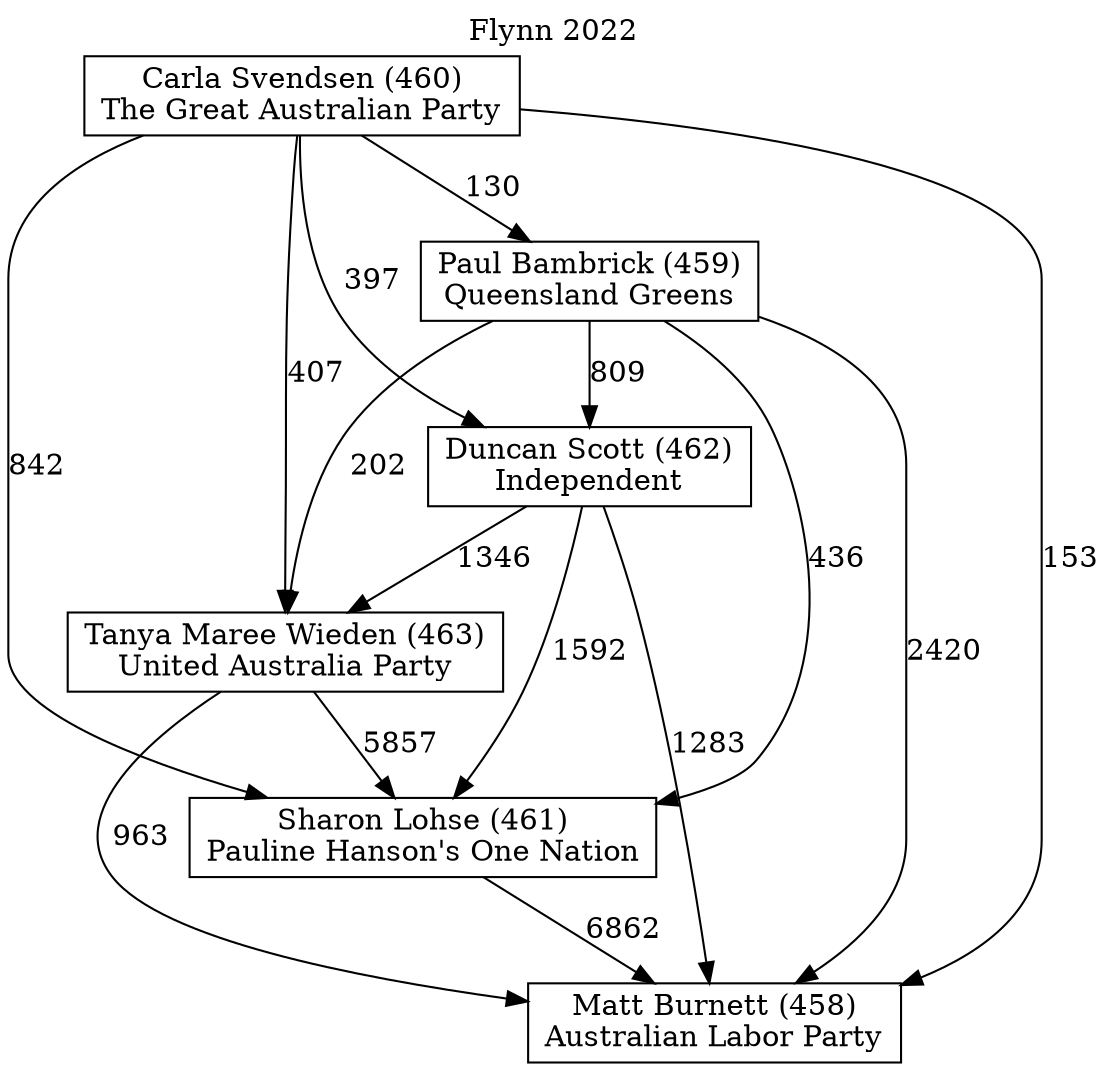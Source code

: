 // House preference flow
digraph "Matt Burnett (458)_Flynn_2022" {
	graph [label="Flynn 2022" labelloc=t mclimit=10]
	node [shape=box]
	"Paul Bambrick (459)" [label="Paul Bambrick (459)
Queensland Greens"]
	"Carla Svendsen (460)" [label="Carla Svendsen (460)
The Great Australian Party"]
	"Matt Burnett (458)" [label="Matt Burnett (458)
Australian Labor Party"]
	"Duncan Scott (462)" [label="Duncan Scott (462)
Independent"]
	"Sharon Lohse (461)" [label="Sharon Lohse (461)
Pauline Hanson's One Nation"]
	"Tanya Maree Wieden (463)" [label="Tanya Maree Wieden (463)
United Australia Party"]
	"Sharon Lohse (461)" -> "Matt Burnett (458)" [label=6862]
	"Paul Bambrick (459)" -> "Sharon Lohse (461)" [label=436]
	"Carla Svendsen (460)" -> "Paul Bambrick (459)" [label=130]
	"Carla Svendsen (460)" -> "Sharon Lohse (461)" [label=842]
	"Carla Svendsen (460)" -> "Matt Burnett (458)" [label=153]
	"Carla Svendsen (460)" -> "Duncan Scott (462)" [label=397]
	"Paul Bambrick (459)" -> "Matt Burnett (458)" [label=2420]
	"Duncan Scott (462)" -> "Tanya Maree Wieden (463)" [label=1346]
	"Paul Bambrick (459)" -> "Tanya Maree Wieden (463)" [label=202]
	"Tanya Maree Wieden (463)" -> "Matt Burnett (458)" [label=963]
	"Tanya Maree Wieden (463)" -> "Sharon Lohse (461)" [label=5857]
	"Carla Svendsen (460)" -> "Tanya Maree Wieden (463)" [label=407]
	"Duncan Scott (462)" -> "Matt Burnett (458)" [label=1283]
	"Duncan Scott (462)" -> "Sharon Lohse (461)" [label=1592]
	"Paul Bambrick (459)" -> "Duncan Scott (462)" [label=809]
}
